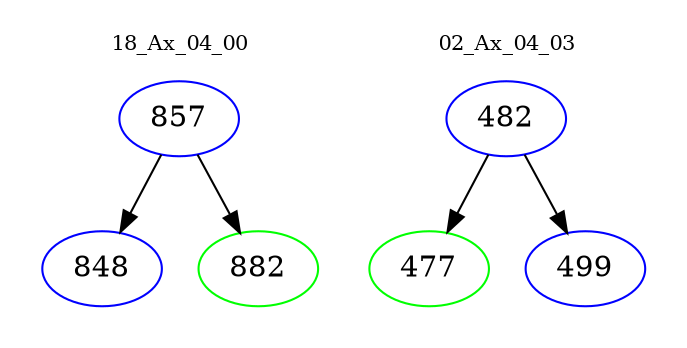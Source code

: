 digraph{
subgraph cluster_0 {
color = white
label = "18_Ax_04_00";
fontsize=10;
T0_857 [label="857", color="blue"]
T0_857 -> T0_848 [color="black"]
T0_848 [label="848", color="blue"]
T0_857 -> T0_882 [color="black"]
T0_882 [label="882", color="green"]
}
subgraph cluster_1 {
color = white
label = "02_Ax_04_03";
fontsize=10;
T1_482 [label="482", color="blue"]
T1_482 -> T1_477 [color="black"]
T1_477 [label="477", color="green"]
T1_482 -> T1_499 [color="black"]
T1_499 [label="499", color="blue"]
}
}
